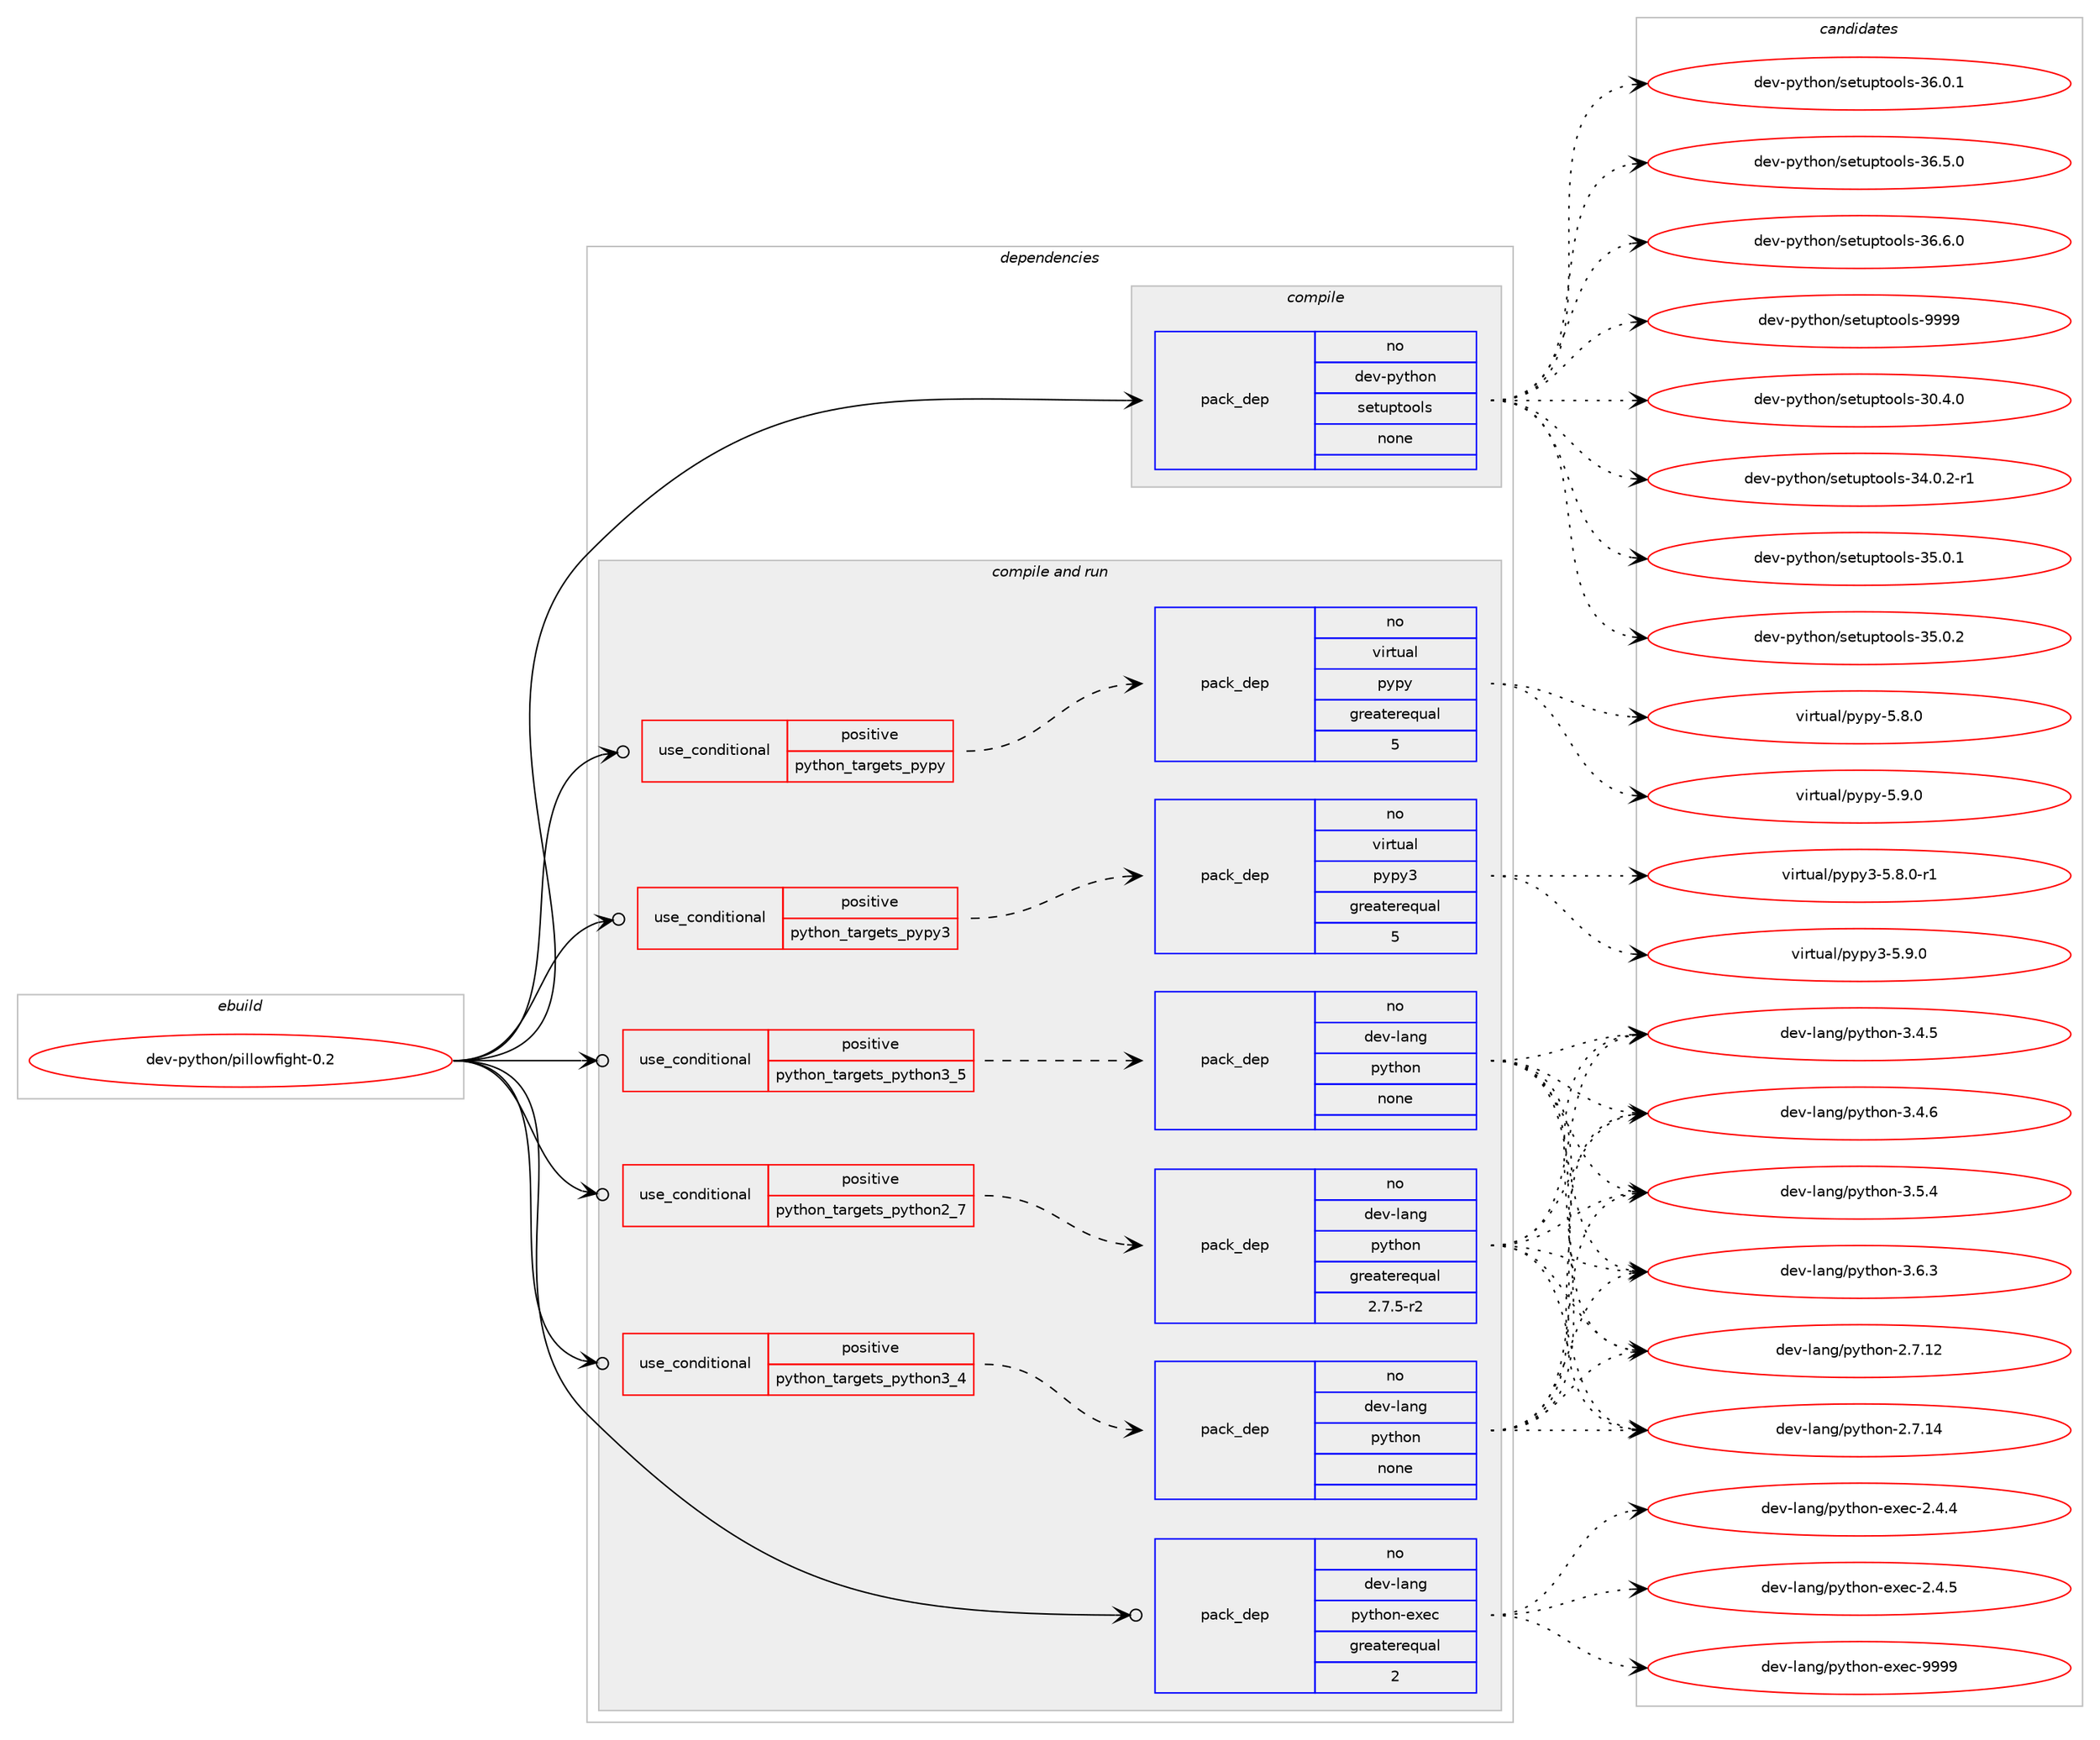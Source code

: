 digraph prolog {

# *************
# Graph options
# *************

newrank=true;
concentrate=true;
compound=true;
graph [rankdir=LR,fontname=Helvetica,fontsize=10,ranksep=1.5];#, ranksep=2.5, nodesep=0.2];
edge  [arrowhead=vee];
node  [fontname=Helvetica,fontsize=10];

# **********
# The ebuild
# **********

subgraph cluster_leftcol {
color=gray;
rank=same;
label=<<i>ebuild</i>>;
id [label="dev-python/pillowfight-0.2", color=red, width=4, href="../dev-python/pillowfight-0.2.svg"];
}

# ****************
# The dependencies
# ****************

subgraph cluster_midcol {
color=gray;
label=<<i>dependencies</i>>;
subgraph cluster_compile {
fillcolor="#eeeeee";
style=filled;
label=<<i>compile</i>>;
subgraph pack132071 {
dependency173314 [label=<<TABLE BORDER="0" CELLBORDER="1" CELLSPACING="0" CELLPADDING="4" WIDTH="220"><TR><TD ROWSPAN="6" CELLPADDING="30">pack_dep</TD></TR><TR><TD WIDTH="110">no</TD></TR><TR><TD>dev-python</TD></TR><TR><TD>setuptools</TD></TR><TR><TD>none</TD></TR><TR><TD></TD></TR></TABLE>>, shape=none, color=blue];
}
id:e -> dependency173314:w [weight=20,style="solid",arrowhead="vee"];
}
subgraph cluster_compileandrun {
fillcolor="#eeeeee";
style=filled;
label=<<i>compile and run</i>>;
subgraph cond37336 {
dependency173315 [label=<<TABLE BORDER="0" CELLBORDER="1" CELLSPACING="0" CELLPADDING="4"><TR><TD ROWSPAN="3" CELLPADDING="10">use_conditional</TD></TR><TR><TD>positive</TD></TR><TR><TD>python_targets_pypy</TD></TR></TABLE>>, shape=none, color=red];
subgraph pack132072 {
dependency173316 [label=<<TABLE BORDER="0" CELLBORDER="1" CELLSPACING="0" CELLPADDING="4" WIDTH="220"><TR><TD ROWSPAN="6" CELLPADDING="30">pack_dep</TD></TR><TR><TD WIDTH="110">no</TD></TR><TR><TD>virtual</TD></TR><TR><TD>pypy</TD></TR><TR><TD>greaterequal</TD></TR><TR><TD>5</TD></TR></TABLE>>, shape=none, color=blue];
}
dependency173315:e -> dependency173316:w [weight=20,style="dashed",arrowhead="vee"];
}
id:e -> dependency173315:w [weight=20,style="solid",arrowhead="odotvee"];
subgraph cond37337 {
dependency173317 [label=<<TABLE BORDER="0" CELLBORDER="1" CELLSPACING="0" CELLPADDING="4"><TR><TD ROWSPAN="3" CELLPADDING="10">use_conditional</TD></TR><TR><TD>positive</TD></TR><TR><TD>python_targets_pypy3</TD></TR></TABLE>>, shape=none, color=red];
subgraph pack132073 {
dependency173318 [label=<<TABLE BORDER="0" CELLBORDER="1" CELLSPACING="0" CELLPADDING="4" WIDTH="220"><TR><TD ROWSPAN="6" CELLPADDING="30">pack_dep</TD></TR><TR><TD WIDTH="110">no</TD></TR><TR><TD>virtual</TD></TR><TR><TD>pypy3</TD></TR><TR><TD>greaterequal</TD></TR><TR><TD>5</TD></TR></TABLE>>, shape=none, color=blue];
}
dependency173317:e -> dependency173318:w [weight=20,style="dashed",arrowhead="vee"];
}
id:e -> dependency173317:w [weight=20,style="solid",arrowhead="odotvee"];
subgraph cond37338 {
dependency173319 [label=<<TABLE BORDER="0" CELLBORDER="1" CELLSPACING="0" CELLPADDING="4"><TR><TD ROWSPAN="3" CELLPADDING="10">use_conditional</TD></TR><TR><TD>positive</TD></TR><TR><TD>python_targets_python2_7</TD></TR></TABLE>>, shape=none, color=red];
subgraph pack132074 {
dependency173320 [label=<<TABLE BORDER="0" CELLBORDER="1" CELLSPACING="0" CELLPADDING="4" WIDTH="220"><TR><TD ROWSPAN="6" CELLPADDING="30">pack_dep</TD></TR><TR><TD WIDTH="110">no</TD></TR><TR><TD>dev-lang</TD></TR><TR><TD>python</TD></TR><TR><TD>greaterequal</TD></TR><TR><TD>2.7.5-r2</TD></TR></TABLE>>, shape=none, color=blue];
}
dependency173319:e -> dependency173320:w [weight=20,style="dashed",arrowhead="vee"];
}
id:e -> dependency173319:w [weight=20,style="solid",arrowhead="odotvee"];
subgraph cond37339 {
dependency173321 [label=<<TABLE BORDER="0" CELLBORDER="1" CELLSPACING="0" CELLPADDING="4"><TR><TD ROWSPAN="3" CELLPADDING="10">use_conditional</TD></TR><TR><TD>positive</TD></TR><TR><TD>python_targets_python3_4</TD></TR></TABLE>>, shape=none, color=red];
subgraph pack132075 {
dependency173322 [label=<<TABLE BORDER="0" CELLBORDER="1" CELLSPACING="0" CELLPADDING="4" WIDTH="220"><TR><TD ROWSPAN="6" CELLPADDING="30">pack_dep</TD></TR><TR><TD WIDTH="110">no</TD></TR><TR><TD>dev-lang</TD></TR><TR><TD>python</TD></TR><TR><TD>none</TD></TR><TR><TD></TD></TR></TABLE>>, shape=none, color=blue];
}
dependency173321:e -> dependency173322:w [weight=20,style="dashed",arrowhead="vee"];
}
id:e -> dependency173321:w [weight=20,style="solid",arrowhead="odotvee"];
subgraph cond37340 {
dependency173323 [label=<<TABLE BORDER="0" CELLBORDER="1" CELLSPACING="0" CELLPADDING="4"><TR><TD ROWSPAN="3" CELLPADDING="10">use_conditional</TD></TR><TR><TD>positive</TD></TR><TR><TD>python_targets_python3_5</TD></TR></TABLE>>, shape=none, color=red];
subgraph pack132076 {
dependency173324 [label=<<TABLE BORDER="0" CELLBORDER="1" CELLSPACING="0" CELLPADDING="4" WIDTH="220"><TR><TD ROWSPAN="6" CELLPADDING="30">pack_dep</TD></TR><TR><TD WIDTH="110">no</TD></TR><TR><TD>dev-lang</TD></TR><TR><TD>python</TD></TR><TR><TD>none</TD></TR><TR><TD></TD></TR></TABLE>>, shape=none, color=blue];
}
dependency173323:e -> dependency173324:w [weight=20,style="dashed",arrowhead="vee"];
}
id:e -> dependency173323:w [weight=20,style="solid",arrowhead="odotvee"];
subgraph pack132077 {
dependency173325 [label=<<TABLE BORDER="0" CELLBORDER="1" CELLSPACING="0" CELLPADDING="4" WIDTH="220"><TR><TD ROWSPAN="6" CELLPADDING="30">pack_dep</TD></TR><TR><TD WIDTH="110">no</TD></TR><TR><TD>dev-lang</TD></TR><TR><TD>python-exec</TD></TR><TR><TD>greaterequal</TD></TR><TR><TD>2</TD></TR></TABLE>>, shape=none, color=blue];
}
id:e -> dependency173325:w [weight=20,style="solid",arrowhead="odotvee"];
}
subgraph cluster_run {
fillcolor="#eeeeee";
style=filled;
label=<<i>run</i>>;
}
}

# **************
# The candidates
# **************

subgraph cluster_choices {
rank=same;
color=gray;
label=<<i>candidates</i>>;

subgraph choice132071 {
color=black;
nodesep=1;
choice100101118451121211161041111104711510111611711211611111110811545514846524648 [label="dev-python/setuptools-30.4.0", color=red, width=4,href="../dev-python/setuptools-30.4.0.svg"];
choice1001011184511212111610411111047115101116117112116111111108115455152464846504511449 [label="dev-python/setuptools-34.0.2-r1", color=red, width=4,href="../dev-python/setuptools-34.0.2-r1.svg"];
choice100101118451121211161041111104711510111611711211611111110811545515346484649 [label="dev-python/setuptools-35.0.1", color=red, width=4,href="../dev-python/setuptools-35.0.1.svg"];
choice100101118451121211161041111104711510111611711211611111110811545515346484650 [label="dev-python/setuptools-35.0.2", color=red, width=4,href="../dev-python/setuptools-35.0.2.svg"];
choice100101118451121211161041111104711510111611711211611111110811545515446484649 [label="dev-python/setuptools-36.0.1", color=red, width=4,href="../dev-python/setuptools-36.0.1.svg"];
choice100101118451121211161041111104711510111611711211611111110811545515446534648 [label="dev-python/setuptools-36.5.0", color=red, width=4,href="../dev-python/setuptools-36.5.0.svg"];
choice100101118451121211161041111104711510111611711211611111110811545515446544648 [label="dev-python/setuptools-36.6.0", color=red, width=4,href="../dev-python/setuptools-36.6.0.svg"];
choice10010111845112121116104111110471151011161171121161111111081154557575757 [label="dev-python/setuptools-9999", color=red, width=4,href="../dev-python/setuptools-9999.svg"];
dependency173314:e -> choice100101118451121211161041111104711510111611711211611111110811545514846524648:w [style=dotted,weight="100"];
dependency173314:e -> choice1001011184511212111610411111047115101116117112116111111108115455152464846504511449:w [style=dotted,weight="100"];
dependency173314:e -> choice100101118451121211161041111104711510111611711211611111110811545515346484649:w [style=dotted,weight="100"];
dependency173314:e -> choice100101118451121211161041111104711510111611711211611111110811545515346484650:w [style=dotted,weight="100"];
dependency173314:e -> choice100101118451121211161041111104711510111611711211611111110811545515446484649:w [style=dotted,weight="100"];
dependency173314:e -> choice100101118451121211161041111104711510111611711211611111110811545515446534648:w [style=dotted,weight="100"];
dependency173314:e -> choice100101118451121211161041111104711510111611711211611111110811545515446544648:w [style=dotted,weight="100"];
dependency173314:e -> choice10010111845112121116104111110471151011161171121161111111081154557575757:w [style=dotted,weight="100"];
}
subgraph choice132072 {
color=black;
nodesep=1;
choice1181051141161179710847112121112121455346564648 [label="virtual/pypy-5.8.0", color=red, width=4,href="../virtual/pypy-5.8.0.svg"];
choice1181051141161179710847112121112121455346574648 [label="virtual/pypy-5.9.0", color=red, width=4,href="../virtual/pypy-5.9.0.svg"];
dependency173316:e -> choice1181051141161179710847112121112121455346564648:w [style=dotted,weight="100"];
dependency173316:e -> choice1181051141161179710847112121112121455346574648:w [style=dotted,weight="100"];
}
subgraph choice132073 {
color=black;
nodesep=1;
choice1181051141161179710847112121112121514553465646484511449 [label="virtual/pypy3-5.8.0-r1", color=red, width=4,href="../virtual/pypy3-5.8.0-r1.svg"];
choice118105114116117971084711212111212151455346574648 [label="virtual/pypy3-5.9.0", color=red, width=4,href="../virtual/pypy3-5.9.0.svg"];
dependency173318:e -> choice1181051141161179710847112121112121514553465646484511449:w [style=dotted,weight="100"];
dependency173318:e -> choice118105114116117971084711212111212151455346574648:w [style=dotted,weight="100"];
}
subgraph choice132074 {
color=black;
nodesep=1;
choice10010111845108971101034711212111610411111045504655464950 [label="dev-lang/python-2.7.12", color=red, width=4,href="../dev-lang/python-2.7.12.svg"];
choice10010111845108971101034711212111610411111045504655464952 [label="dev-lang/python-2.7.14", color=red, width=4,href="../dev-lang/python-2.7.14.svg"];
choice100101118451089711010347112121116104111110455146524653 [label="dev-lang/python-3.4.5", color=red, width=4,href="../dev-lang/python-3.4.5.svg"];
choice100101118451089711010347112121116104111110455146524654 [label="dev-lang/python-3.4.6", color=red, width=4,href="../dev-lang/python-3.4.6.svg"];
choice100101118451089711010347112121116104111110455146534652 [label="dev-lang/python-3.5.4", color=red, width=4,href="../dev-lang/python-3.5.4.svg"];
choice100101118451089711010347112121116104111110455146544651 [label="dev-lang/python-3.6.3", color=red, width=4,href="../dev-lang/python-3.6.3.svg"];
dependency173320:e -> choice10010111845108971101034711212111610411111045504655464950:w [style=dotted,weight="100"];
dependency173320:e -> choice10010111845108971101034711212111610411111045504655464952:w [style=dotted,weight="100"];
dependency173320:e -> choice100101118451089711010347112121116104111110455146524653:w [style=dotted,weight="100"];
dependency173320:e -> choice100101118451089711010347112121116104111110455146524654:w [style=dotted,weight="100"];
dependency173320:e -> choice100101118451089711010347112121116104111110455146534652:w [style=dotted,weight="100"];
dependency173320:e -> choice100101118451089711010347112121116104111110455146544651:w [style=dotted,weight="100"];
}
subgraph choice132075 {
color=black;
nodesep=1;
choice10010111845108971101034711212111610411111045504655464950 [label="dev-lang/python-2.7.12", color=red, width=4,href="../dev-lang/python-2.7.12.svg"];
choice10010111845108971101034711212111610411111045504655464952 [label="dev-lang/python-2.7.14", color=red, width=4,href="../dev-lang/python-2.7.14.svg"];
choice100101118451089711010347112121116104111110455146524653 [label="dev-lang/python-3.4.5", color=red, width=4,href="../dev-lang/python-3.4.5.svg"];
choice100101118451089711010347112121116104111110455146524654 [label="dev-lang/python-3.4.6", color=red, width=4,href="../dev-lang/python-3.4.6.svg"];
choice100101118451089711010347112121116104111110455146534652 [label="dev-lang/python-3.5.4", color=red, width=4,href="../dev-lang/python-3.5.4.svg"];
choice100101118451089711010347112121116104111110455146544651 [label="dev-lang/python-3.6.3", color=red, width=4,href="../dev-lang/python-3.6.3.svg"];
dependency173322:e -> choice10010111845108971101034711212111610411111045504655464950:w [style=dotted,weight="100"];
dependency173322:e -> choice10010111845108971101034711212111610411111045504655464952:w [style=dotted,weight="100"];
dependency173322:e -> choice100101118451089711010347112121116104111110455146524653:w [style=dotted,weight="100"];
dependency173322:e -> choice100101118451089711010347112121116104111110455146524654:w [style=dotted,weight="100"];
dependency173322:e -> choice100101118451089711010347112121116104111110455146534652:w [style=dotted,weight="100"];
dependency173322:e -> choice100101118451089711010347112121116104111110455146544651:w [style=dotted,weight="100"];
}
subgraph choice132076 {
color=black;
nodesep=1;
choice10010111845108971101034711212111610411111045504655464950 [label="dev-lang/python-2.7.12", color=red, width=4,href="../dev-lang/python-2.7.12.svg"];
choice10010111845108971101034711212111610411111045504655464952 [label="dev-lang/python-2.7.14", color=red, width=4,href="../dev-lang/python-2.7.14.svg"];
choice100101118451089711010347112121116104111110455146524653 [label="dev-lang/python-3.4.5", color=red, width=4,href="../dev-lang/python-3.4.5.svg"];
choice100101118451089711010347112121116104111110455146524654 [label="dev-lang/python-3.4.6", color=red, width=4,href="../dev-lang/python-3.4.6.svg"];
choice100101118451089711010347112121116104111110455146534652 [label="dev-lang/python-3.5.4", color=red, width=4,href="../dev-lang/python-3.5.4.svg"];
choice100101118451089711010347112121116104111110455146544651 [label="dev-lang/python-3.6.3", color=red, width=4,href="../dev-lang/python-3.6.3.svg"];
dependency173324:e -> choice10010111845108971101034711212111610411111045504655464950:w [style=dotted,weight="100"];
dependency173324:e -> choice10010111845108971101034711212111610411111045504655464952:w [style=dotted,weight="100"];
dependency173324:e -> choice100101118451089711010347112121116104111110455146524653:w [style=dotted,weight="100"];
dependency173324:e -> choice100101118451089711010347112121116104111110455146524654:w [style=dotted,weight="100"];
dependency173324:e -> choice100101118451089711010347112121116104111110455146534652:w [style=dotted,weight="100"];
dependency173324:e -> choice100101118451089711010347112121116104111110455146544651:w [style=dotted,weight="100"];
}
subgraph choice132077 {
color=black;
nodesep=1;
choice1001011184510897110103471121211161041111104510112010199455046524652 [label="dev-lang/python-exec-2.4.4", color=red, width=4,href="../dev-lang/python-exec-2.4.4.svg"];
choice1001011184510897110103471121211161041111104510112010199455046524653 [label="dev-lang/python-exec-2.4.5", color=red, width=4,href="../dev-lang/python-exec-2.4.5.svg"];
choice10010111845108971101034711212111610411111045101120101994557575757 [label="dev-lang/python-exec-9999", color=red, width=4,href="../dev-lang/python-exec-9999.svg"];
dependency173325:e -> choice1001011184510897110103471121211161041111104510112010199455046524652:w [style=dotted,weight="100"];
dependency173325:e -> choice1001011184510897110103471121211161041111104510112010199455046524653:w [style=dotted,weight="100"];
dependency173325:e -> choice10010111845108971101034711212111610411111045101120101994557575757:w [style=dotted,weight="100"];
}
}

}
